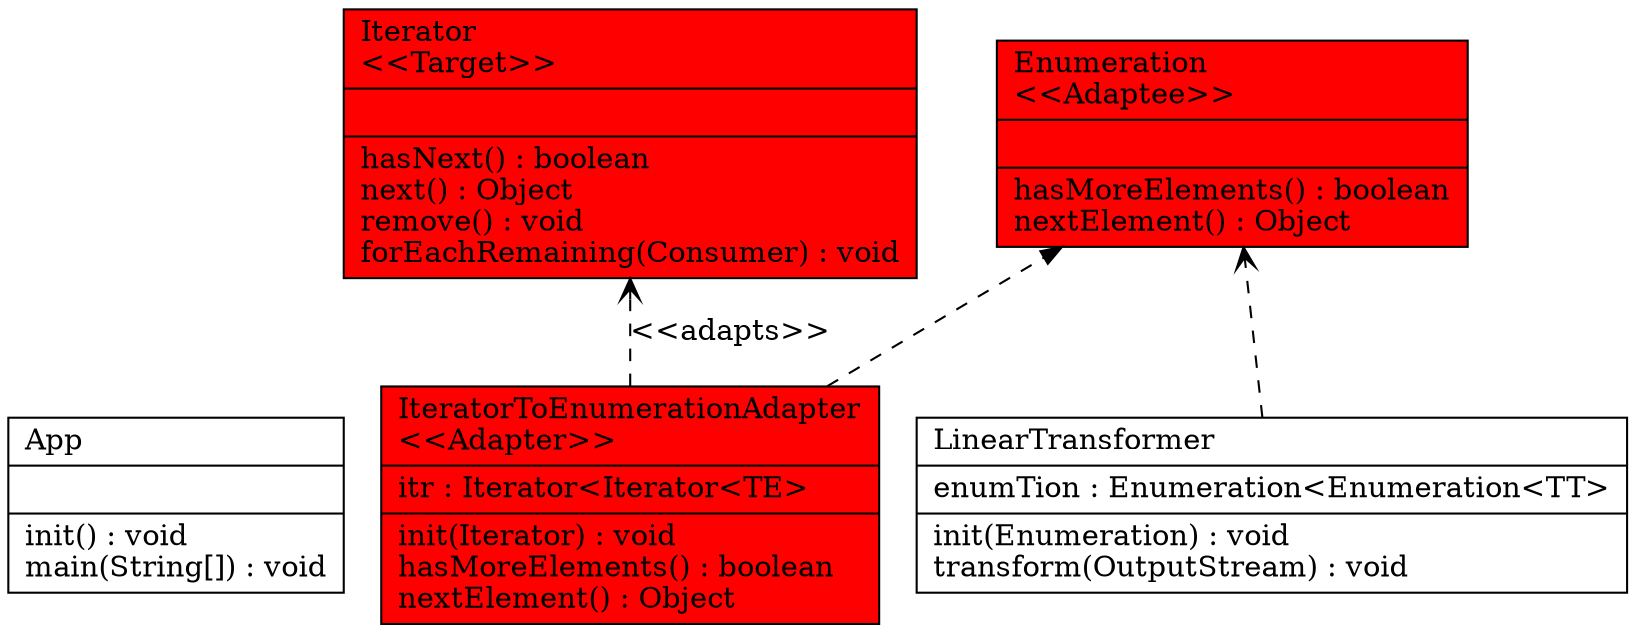 digraph G {

fontname = "Bitstream Vera Sans"
fontsize = 8
rankdir=BT

node [shape = "record" color = "#000000" fillcolor = "#000000" style=""]
ClassTApp [label = "{App\l||init() : void\lmain(String[]) : void\l}"]
node [shape = "record" color = "#000000" fillcolor = "#ff0000" style="filled"]
ClassTIteratorToEnumerationAdapter [label = "{IteratorToEnumerationAdapter\l\<\<Adapter\>\>\l|itr : Iterator\<Iterator\<TE\>\l|init(Iterator) : void\lhasMoreElements() : boolean\lnextElement() : Object\l}"]
node [shape = "record" color = "#000000" fillcolor = "#000000" style=""]
ClassTLinearTransformer [label = "{LinearTransformer\l|enumTion : Enumeration\<Enumeration\<TT\>\l|init(Enumeration) : void\ltransform(OutputStream) : void\l}"]
node [shape = "record" color = "#000000" fillcolor = "#ff0000" style="filled"]
ClassTEnumeration [label = "{Enumeration\l\<\<Adaptee\>\>\l||hasMoreElements() : boolean\lnextElement() : Object\l}"]
node [shape = "record" color = "#000000" fillcolor = "#ff0000" style="filled"]
ClassTIterator [label = "{Iterator\l\<\<Target\>\>\l||hasNext() : boolean\lnext() : Object\lremove() : void\lforEachRemaining(Consumer) : void\l}"]
edge [arrowhead = "normal" style = "dashed" label = ""]
ClassTIteratorToEnumerationAdapter -> ClassTEnumeration
edge [arrowhead = "vee" style = "dashed" label = "\<\<adapts\>\>"]
ClassTIteratorToEnumerationAdapter -> ClassTIterator
edge [arrowhead = "vee" style = "dashed" label = ""]
ClassTLinearTransformer -> ClassTEnumeration
}
